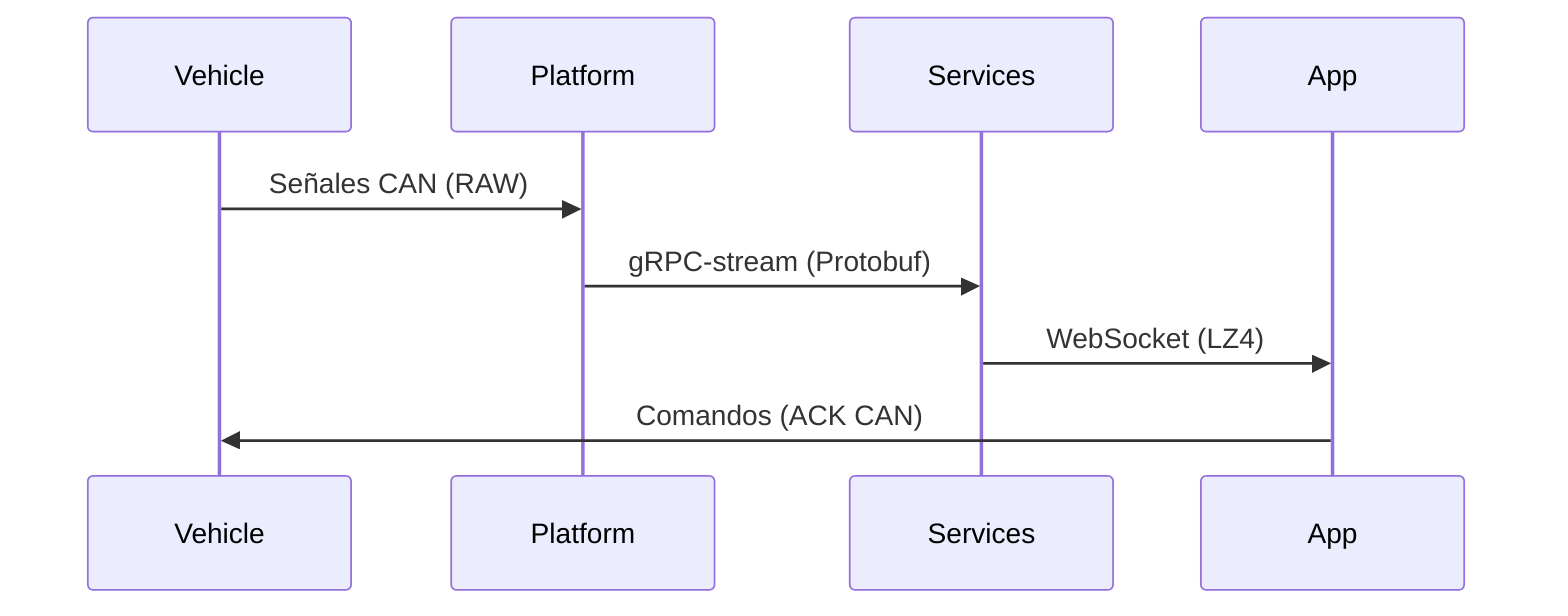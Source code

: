 sequenceDiagram
Vehicle->>Platform: Señales CAN (RAW)
Platform->>Services: gRPC-stream (Protobuf)
Services->>App: WebSocket (LZ4)
App->>Vehicle: Comandos (ACK CAN)